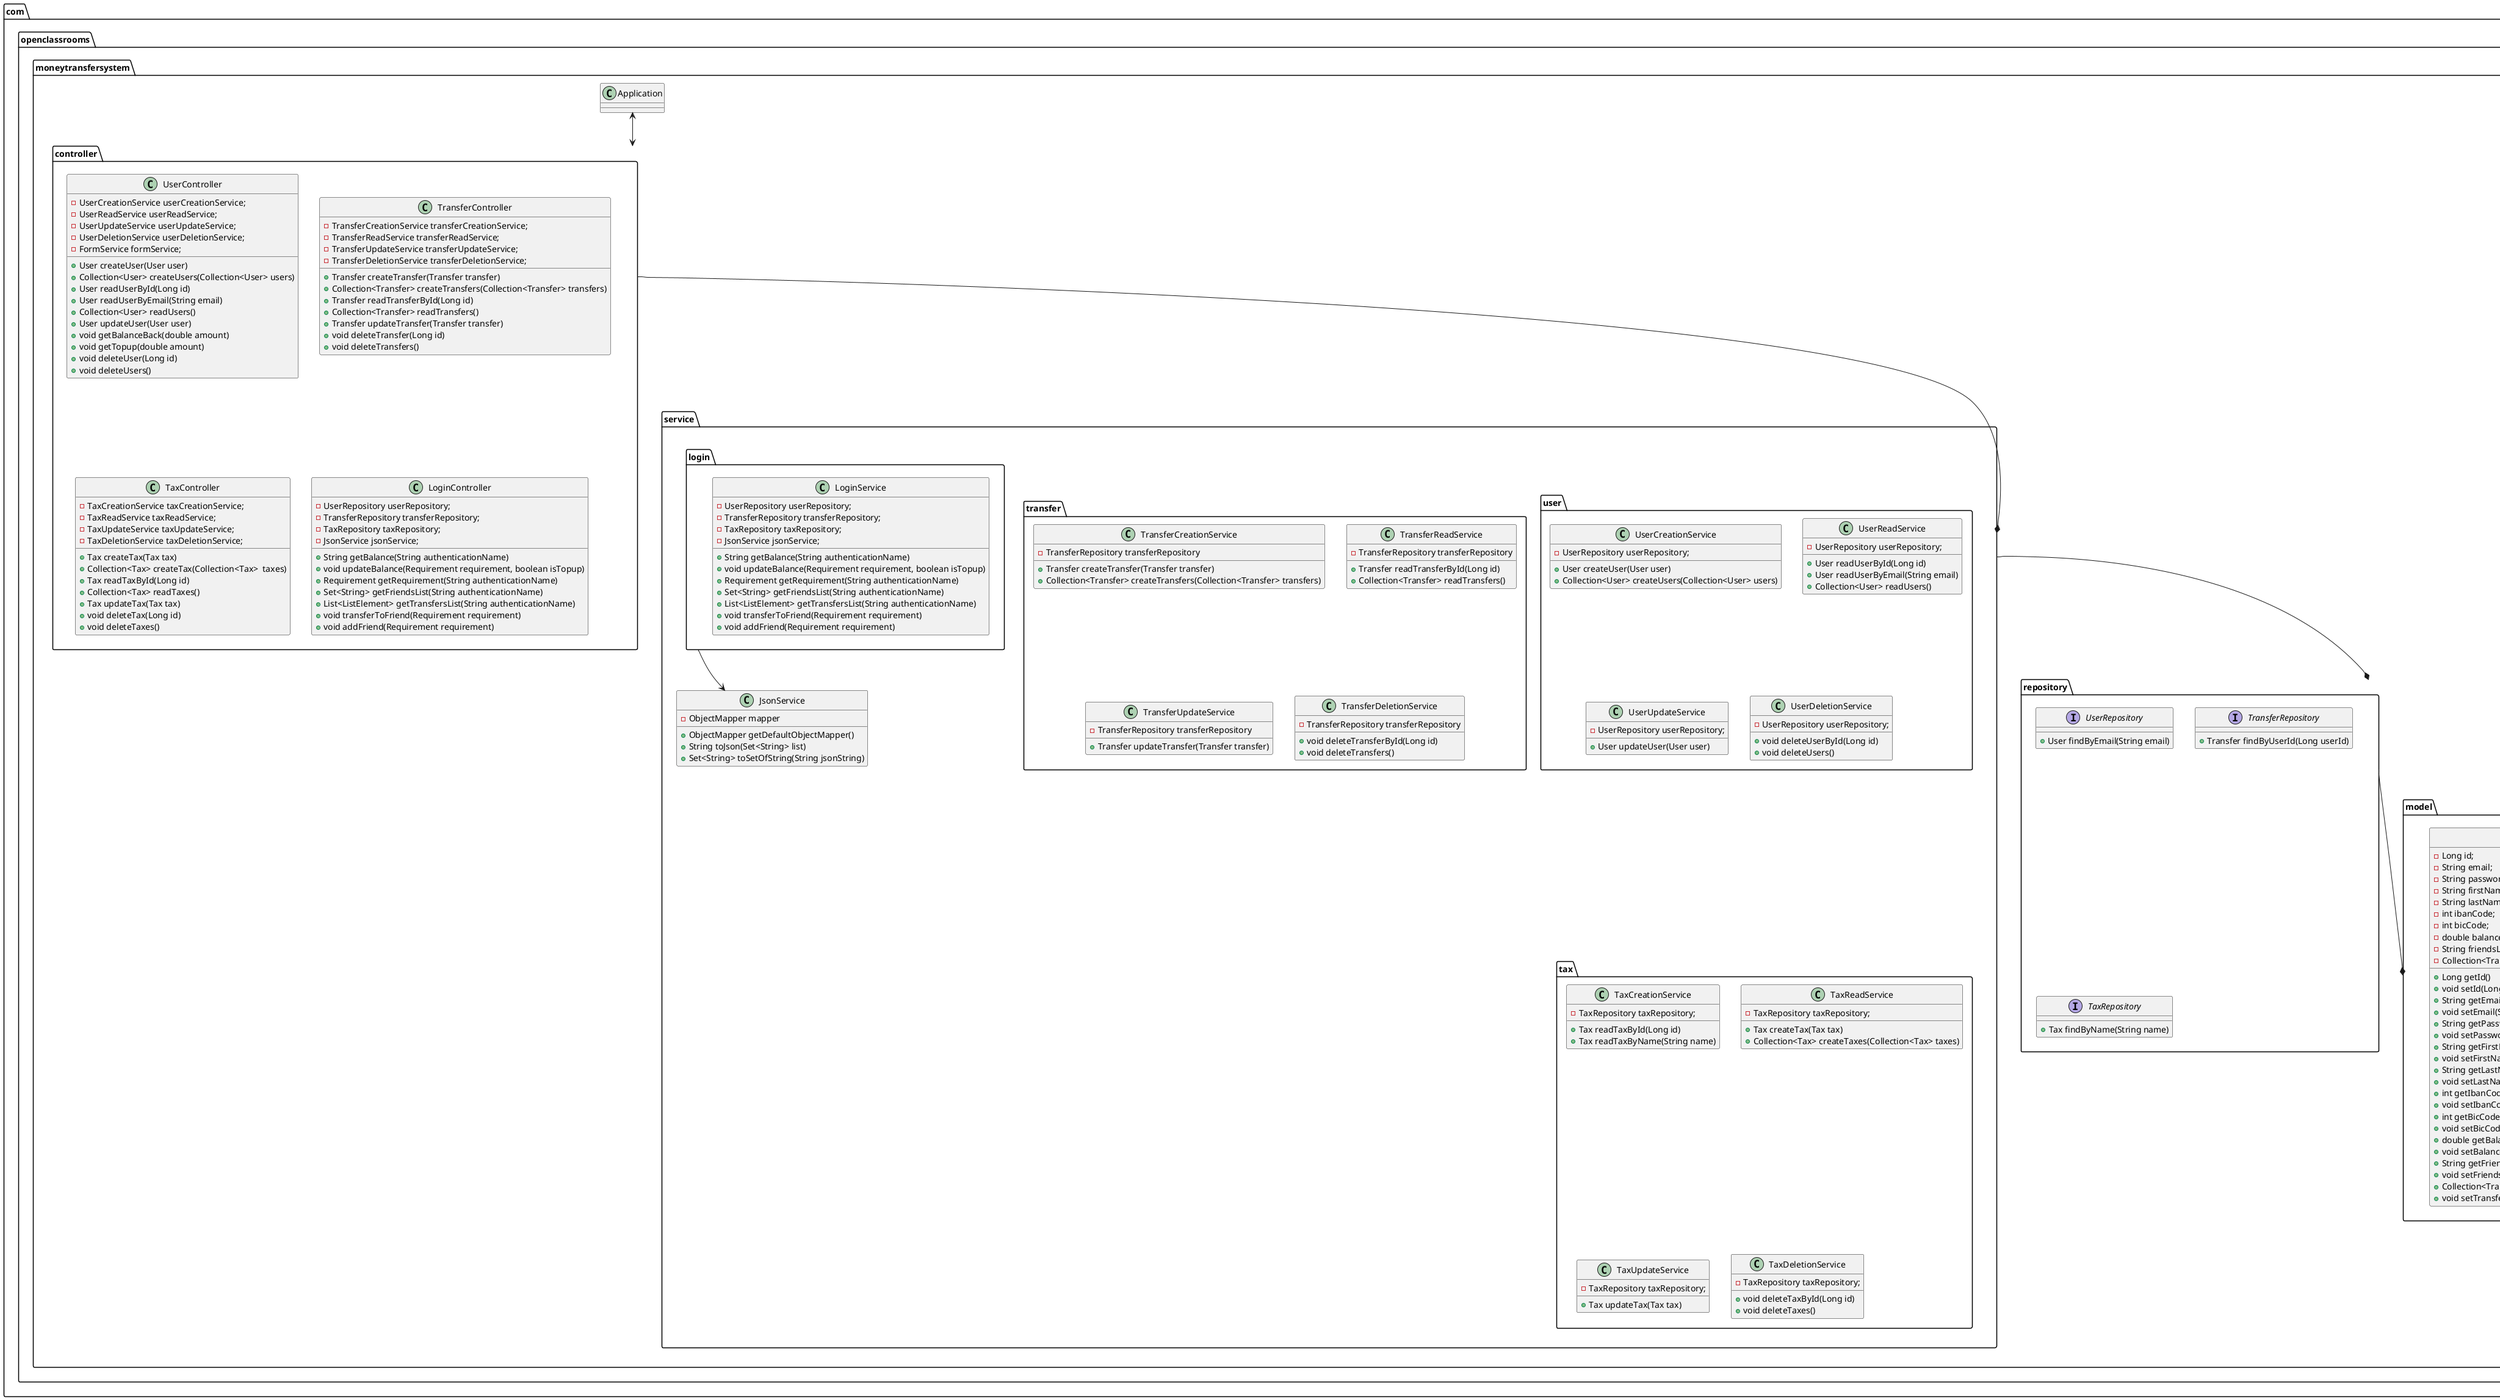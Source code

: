 @startuml

package com.openclassrooms.moneytransfersystem {

    package model {

        class User {

            - Long id;
            - String email;
            - String password;
            - String firstName;
            - String lastName;
            - int ibanCode;
            - int bicCode;
            - double balance;
            - String friendsList;
            - Collection<Transfer> transfers;

            + Long getId()
            + void setId(Long id)
            + String getEmail()
            + void setEmail(String email)
            + String getPassword()
            + void setPassword(String password)
            + String getFirstName()
            + void setFirstName(String firstName)
            + String getLastName()
            + void setLastName(String lastName)
            + int getIbanCode()
            + void setIbanCode(int ibanCode)
            + int getBicCode()
            + void setBicCode(int bicCode)
            + double getBalance()
            + void setBalance(double balance)
            + String getFriendsList()
            + void setFriendsList(String friendsList)
            + Collection<Transfer> getTransfers()
            + void setTransfers(Collection<Transfer> transfers)
        }

        class Transfer {

            - Long id;
            - LocalDateTime date;
            - double amount;
            - double tax;
            - String description;
            - TransferType type;
            - User user;

            + Long getId()
            + void setId(Long id)
            + LocalDateTime getDate()
            + void setDate(LocalDateTime date)
            + double getAmount()
            + void setAmount(double amount)
            + double getTax()
            + void setTax(double tax)
            + String getDescription()
            + void setDescription(String description)
            + TransferType getType()
            + void setType(TransferType type)
            + User getUser()
            + void setUser(User user)
            + String toString()
        }

        class Tax {

            - Long id;
            - String name;
            - double rate;

            + Long getId()
            + void setId(Long id)
            + String getName()
            + void setName(String name)
            + double getRate()
            + void setRate(double rate)
            + String toString()
            + boolean equals(Object o)
        }

        User -right-> Transfer : 1..*
        Transfer -left-> User : 1..*
        Transfer -right-> Tax : 1..1
    }

    package repository {

        interface UserRepository {

             + User findByEmail(String email)
         }

         interface TransferRepository {

             + Transfer findByUserId(Long userId)
         }

         interface TaxRepository {

             + Tax findByName(String name)
         }
    }



    package service {

        package user {

            class UserCreationService {

                - UserRepository userRepository;

                + User createUser(User user)
                + Collection<User> createUsers(Collection<User> users)
            }

            class UserReadService {

                - UserRepository userRepository;

                + User readUserById(Long id)
                + User readUserByEmail(String email)
                + Collection<User> readUsers()
            }

            class UserUpdateService {

                - UserRepository userRepository;

                + User updateUser(User user)
            }

            class UserDeletionService {

                - UserRepository userRepository;

                + void deleteUserById(Long id)
                + void deleteUsers()
            }
        }

        package transfer {

            class TransferCreationService {

                - TransferRepository transferRepository

                + Transfer createTransfer(Transfer transfer)
                + Collection<Transfer> createTransfers(Collection<Transfer> transfers)
            }

            class TransferReadService {

                - TransferRepository transferRepository

                + Transfer readTransferById(Long id)
                + Collection<Transfer> readTransfers()
            }

            class TransferUpdateService {

                - TransferRepository transferRepository

                + Transfer updateTransfer(Transfer transfer)
            }

            class TransferDeletionService {

                - TransferRepository transferRepository

                + void deleteTransferById(Long id)
                + void deleteTransfers()
            }
        }

        package tax {

            class TaxCreationService {

                - TaxRepository taxRepository;

                + Tax readTaxById(Long id)
                + Tax readTaxByName(String name)
            }

            class TaxReadService {

                - TaxRepository taxRepository;

                + Tax createTax(Tax tax)
                + Collection<Tax> createTaxes(Collection<Tax> taxes)
            }

            class TaxUpdateService {

                - TaxRepository taxRepository;

                + Tax updateTax(Tax tax)
            }

            class TaxDeletionService {

                - TaxRepository taxRepository;

                + void deleteTaxById(Long id)
                + void deleteTaxes()
            }
        }

        package login {
            class LoginService {
    
                - UserRepository userRepository;
                - TransferRepository transferRepository;
                - TaxRepository taxRepository;
                - JsonService jsonService;
    
                + String getBalance(String authenticationName)
                + void updateBalance(Requirement requirement, boolean isTopup)
                + Requirement getRequirement(String authenticationName)
                + Set<String> getFriendsList(String authenticationName)
                + List<ListElement> getTransfersList(String authenticationName)
                + void transferToFriend(Requirement requirement)
                + void addFriend(Requirement requirement)
            }
        }

        class JsonService {

            - ObjectMapper mapper

            + ObjectMapper getDefaultObjectMapper()
            + String toJson(Set<String> list)
            + Set<String> toSetOfString(String jsonString)
        }

        login --> JsonService
    }

    package controller {

        class UserController {

            - UserCreationService userCreationService;
            - UserReadService userReadService;
            - UserUpdateService userUpdateService;
            - UserDeletionService userDeletionService;
            - FormService formService;

            + User createUser(User user)
            + Collection<User> createUsers(Collection<User> users)
            + User readUserById(Long id)
            + User readUserByEmail(String email)
            + Collection<User> readUsers()
            + User updateUser(User user)
            + void getBalanceBack(double amount)
            + void getTopup(double amount)
            + void deleteUser(Long id)
            + void deleteUsers()
        }

        class TransferController {

            - TransferCreationService transferCreationService;
            - TransferReadService transferReadService;
            - TransferUpdateService transferUpdateService;
            - TransferDeletionService transferDeletionService;

            + Transfer createTransfer(Transfer transfer)
            + Collection<Transfer> createTransfers(Collection<Transfer> transfers)
            + Transfer readTransferById(Long id)
            + Collection<Transfer> readTransfers()
            + Transfer updateTransfer(Transfer transfer)
            + void deleteTransfer(Long id)
            + void deleteTransfers()
        }

        class TaxController {

            - TaxCreationService taxCreationService;
            - TaxReadService taxReadService;
            - TaxUpdateService taxUpdateService;
            - TaxDeletionService taxDeletionService;

            + Tax createTax(Tax tax)
            + Collection<Tax> createTax(Collection<Tax>  taxes)
            + Tax readTaxById(Long id)
            + Collection<Tax> readTaxes()
            + Tax updateTax(Tax tax)
            + void deleteTax(Long id)
            + void deleteTaxes()
        }
        
        class LoginController {
            - UserRepository userRepository;
            - TransferRepository transferRepository;
            - TaxRepository taxRepository;
            - JsonService jsonService;
        
            + String getBalance(String authenticationName)
            + void updateBalance(Requirement requirement, boolean isTopup)
            + Requirement getRequirement(String authenticationName)
            + Set<String> getFriendsList(String authenticationName)
            + List<ListElement> getTransfersList(String authenticationName)
            + void transferToFriend(Requirement requirement)
            + void addFriend(Requirement requirement)
        }
    }

    Application -down-> controller
    controller -down-> Application
    controller --* service
    service --* repository
    repository --* model
}

@enduml
'credits: https://plantuml.com/class-diagram

